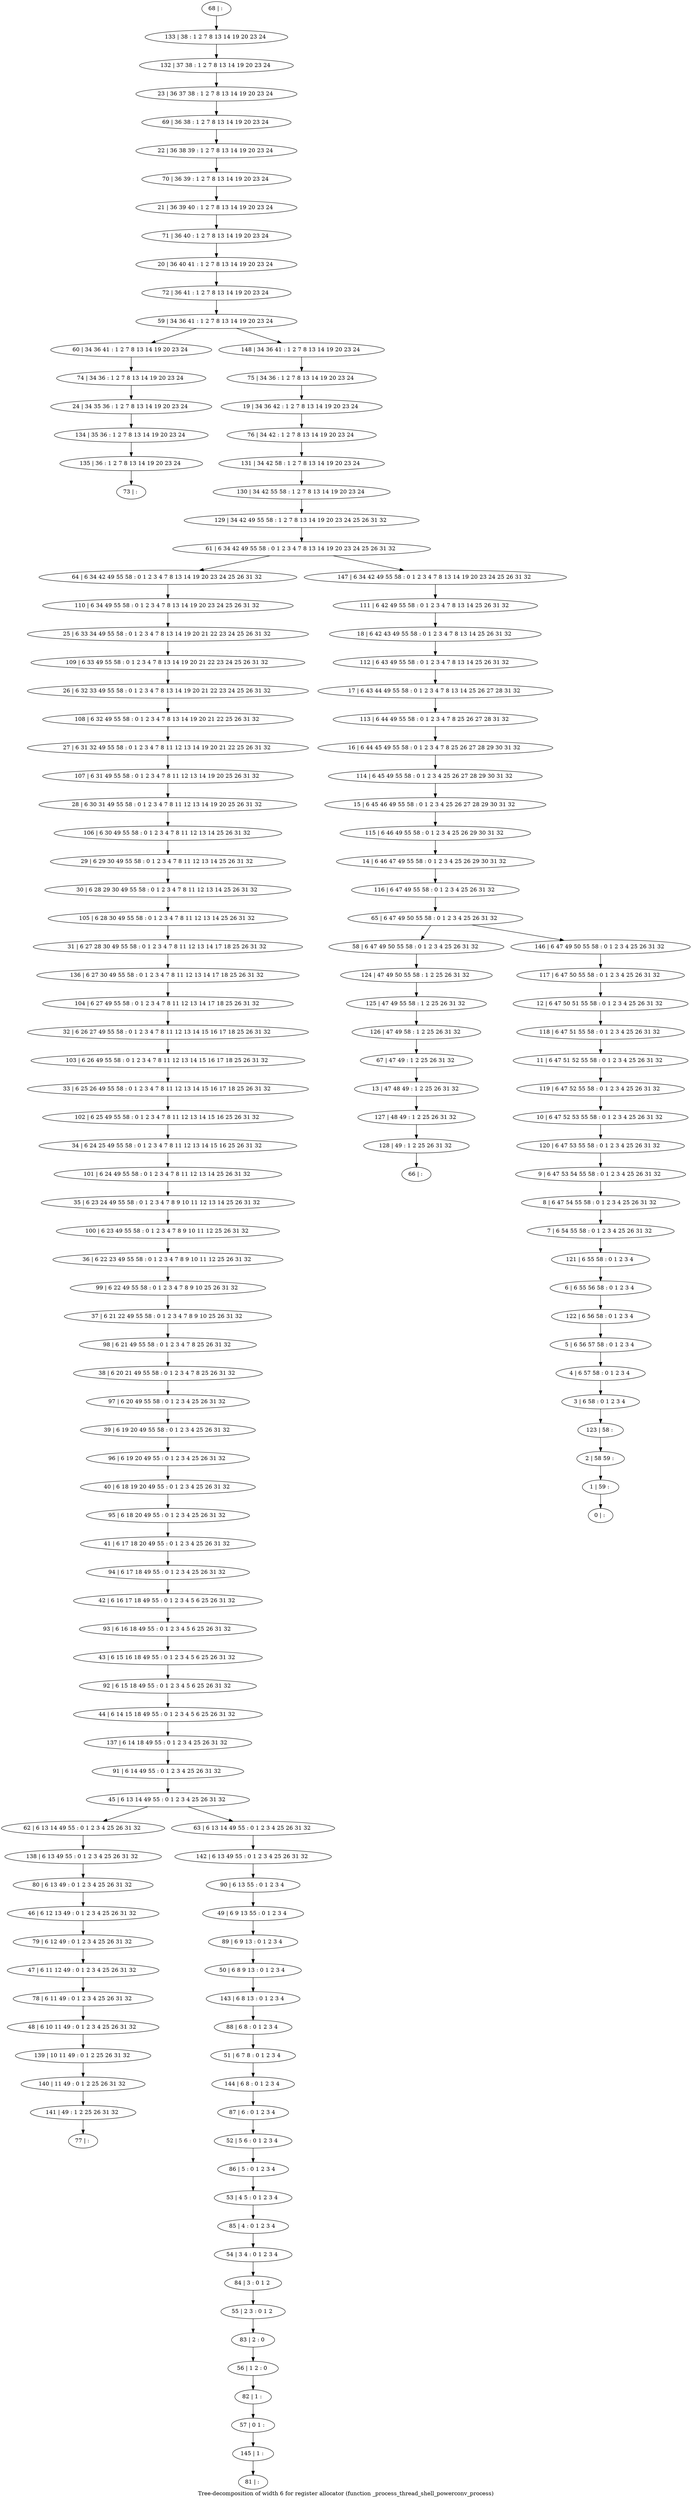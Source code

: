 digraph G {
graph [label="Tree-decomposition of width 6 for register allocator (function _process_thread_shell_powerconv_process)"]
0[label="0 | : "];
1[label="1 | 59 : "];
2[label="2 | 58 59 : "];
3[label="3 | 6 58 : 0 1 2 3 4 "];
4[label="4 | 6 57 58 : 0 1 2 3 4 "];
5[label="5 | 6 56 57 58 : 0 1 2 3 4 "];
6[label="6 | 6 55 56 58 : 0 1 2 3 4 "];
7[label="7 | 6 54 55 58 : 0 1 2 3 4 25 26 31 32 "];
8[label="8 | 6 47 54 55 58 : 0 1 2 3 4 25 26 31 32 "];
9[label="9 | 6 47 53 54 55 58 : 0 1 2 3 4 25 26 31 32 "];
10[label="10 | 6 47 52 53 55 58 : 0 1 2 3 4 25 26 31 32 "];
11[label="11 | 6 47 51 52 55 58 : 0 1 2 3 4 25 26 31 32 "];
12[label="12 | 6 47 50 51 55 58 : 0 1 2 3 4 25 26 31 32 "];
13[label="13 | 47 48 49 : 1 2 25 26 31 32 "];
14[label="14 | 6 46 47 49 55 58 : 0 1 2 3 4 25 26 29 30 31 32 "];
15[label="15 | 6 45 46 49 55 58 : 0 1 2 3 4 25 26 27 28 29 30 31 32 "];
16[label="16 | 6 44 45 49 55 58 : 0 1 2 3 4 7 8 25 26 27 28 29 30 31 32 "];
17[label="17 | 6 43 44 49 55 58 : 0 1 2 3 4 7 8 13 14 25 26 27 28 31 32 "];
18[label="18 | 6 42 43 49 55 58 : 0 1 2 3 4 7 8 13 14 25 26 31 32 "];
19[label="19 | 34 36 42 : 1 2 7 8 13 14 19 20 23 24 "];
20[label="20 | 36 40 41 : 1 2 7 8 13 14 19 20 23 24 "];
21[label="21 | 36 39 40 : 1 2 7 8 13 14 19 20 23 24 "];
22[label="22 | 36 38 39 : 1 2 7 8 13 14 19 20 23 24 "];
23[label="23 | 36 37 38 : 1 2 7 8 13 14 19 20 23 24 "];
24[label="24 | 34 35 36 : 1 2 7 8 13 14 19 20 23 24 "];
25[label="25 | 6 33 34 49 55 58 : 0 1 2 3 4 7 8 13 14 19 20 21 22 23 24 25 26 31 32 "];
26[label="26 | 6 32 33 49 55 58 : 0 1 2 3 4 7 8 13 14 19 20 21 22 23 24 25 26 31 32 "];
27[label="27 | 6 31 32 49 55 58 : 0 1 2 3 4 7 8 11 12 13 14 19 20 21 22 25 26 31 32 "];
28[label="28 | 6 30 31 49 55 58 : 0 1 2 3 4 7 8 11 12 13 14 19 20 25 26 31 32 "];
29[label="29 | 6 29 30 49 55 58 : 0 1 2 3 4 7 8 11 12 13 14 25 26 31 32 "];
30[label="30 | 6 28 29 30 49 55 58 : 0 1 2 3 4 7 8 11 12 13 14 25 26 31 32 "];
31[label="31 | 6 27 28 30 49 55 58 : 0 1 2 3 4 7 8 11 12 13 14 17 18 25 26 31 32 "];
32[label="32 | 6 26 27 49 55 58 : 0 1 2 3 4 7 8 11 12 13 14 15 16 17 18 25 26 31 32 "];
33[label="33 | 6 25 26 49 55 58 : 0 1 2 3 4 7 8 11 12 13 14 15 16 17 18 25 26 31 32 "];
34[label="34 | 6 24 25 49 55 58 : 0 1 2 3 4 7 8 11 12 13 14 15 16 25 26 31 32 "];
35[label="35 | 6 23 24 49 55 58 : 0 1 2 3 4 7 8 9 10 11 12 13 14 25 26 31 32 "];
36[label="36 | 6 22 23 49 55 58 : 0 1 2 3 4 7 8 9 10 11 12 25 26 31 32 "];
37[label="37 | 6 21 22 49 55 58 : 0 1 2 3 4 7 8 9 10 25 26 31 32 "];
38[label="38 | 6 20 21 49 55 58 : 0 1 2 3 4 7 8 25 26 31 32 "];
39[label="39 | 6 19 20 49 55 58 : 0 1 2 3 4 25 26 31 32 "];
40[label="40 | 6 18 19 20 49 55 : 0 1 2 3 4 25 26 31 32 "];
41[label="41 | 6 17 18 20 49 55 : 0 1 2 3 4 25 26 31 32 "];
42[label="42 | 6 16 17 18 49 55 : 0 1 2 3 4 5 6 25 26 31 32 "];
43[label="43 | 6 15 16 18 49 55 : 0 1 2 3 4 5 6 25 26 31 32 "];
44[label="44 | 6 14 15 18 49 55 : 0 1 2 3 4 5 6 25 26 31 32 "];
45[label="45 | 6 13 14 49 55 : 0 1 2 3 4 25 26 31 32 "];
46[label="46 | 6 12 13 49 : 0 1 2 3 4 25 26 31 32 "];
47[label="47 | 6 11 12 49 : 0 1 2 3 4 25 26 31 32 "];
48[label="48 | 6 10 11 49 : 0 1 2 3 4 25 26 31 32 "];
49[label="49 | 6 9 13 55 : 0 1 2 3 4 "];
50[label="50 | 6 8 9 13 : 0 1 2 3 4 "];
51[label="51 | 6 7 8 : 0 1 2 3 4 "];
52[label="52 | 5 6 : 0 1 2 3 4 "];
53[label="53 | 4 5 : 0 1 2 3 4 "];
54[label="54 | 3 4 : 0 1 2 3 4 "];
55[label="55 | 2 3 : 0 1 2 "];
56[label="56 | 1 2 : 0 "];
57[label="57 | 0 1 : "];
58[label="58 | 6 47 49 50 55 58 : 0 1 2 3 4 25 26 31 32 "];
59[label="59 | 34 36 41 : 1 2 7 8 13 14 19 20 23 24 "];
60[label="60 | 34 36 41 : 1 2 7 8 13 14 19 20 23 24 "];
61[label="61 | 6 34 42 49 55 58 : 0 1 2 3 4 7 8 13 14 19 20 23 24 25 26 31 32 "];
62[label="62 | 6 13 14 49 55 : 0 1 2 3 4 25 26 31 32 "];
63[label="63 | 6 13 14 49 55 : 0 1 2 3 4 25 26 31 32 "];
64[label="64 | 6 34 42 49 55 58 : 0 1 2 3 4 7 8 13 14 19 20 23 24 25 26 31 32 "];
65[label="65 | 6 47 49 50 55 58 : 0 1 2 3 4 25 26 31 32 "];
66[label="66 | : "];
67[label="67 | 47 49 : 1 2 25 26 31 32 "];
68[label="68 | : "];
69[label="69 | 36 38 : 1 2 7 8 13 14 19 20 23 24 "];
70[label="70 | 36 39 : 1 2 7 8 13 14 19 20 23 24 "];
71[label="71 | 36 40 : 1 2 7 8 13 14 19 20 23 24 "];
72[label="72 | 36 41 : 1 2 7 8 13 14 19 20 23 24 "];
73[label="73 | : "];
74[label="74 | 34 36 : 1 2 7 8 13 14 19 20 23 24 "];
75[label="75 | 34 36 : 1 2 7 8 13 14 19 20 23 24 "];
76[label="76 | 34 42 : 1 2 7 8 13 14 19 20 23 24 "];
77[label="77 | : "];
78[label="78 | 6 11 49 : 0 1 2 3 4 25 26 31 32 "];
79[label="79 | 6 12 49 : 0 1 2 3 4 25 26 31 32 "];
80[label="80 | 6 13 49 : 0 1 2 3 4 25 26 31 32 "];
81[label="81 | : "];
82[label="82 | 1 : "];
83[label="83 | 2 : 0 "];
84[label="84 | 3 : 0 1 2 "];
85[label="85 | 4 : 0 1 2 3 4 "];
86[label="86 | 5 : 0 1 2 3 4 "];
87[label="87 | 6 : 0 1 2 3 4 "];
88[label="88 | 6 8 : 0 1 2 3 4 "];
89[label="89 | 6 9 13 : 0 1 2 3 4 "];
90[label="90 | 6 13 55 : 0 1 2 3 4 "];
91[label="91 | 6 14 49 55 : 0 1 2 3 4 25 26 31 32 "];
92[label="92 | 6 15 18 49 55 : 0 1 2 3 4 5 6 25 26 31 32 "];
93[label="93 | 6 16 18 49 55 : 0 1 2 3 4 5 6 25 26 31 32 "];
94[label="94 | 6 17 18 49 55 : 0 1 2 3 4 25 26 31 32 "];
95[label="95 | 6 18 20 49 55 : 0 1 2 3 4 25 26 31 32 "];
96[label="96 | 6 19 20 49 55 : 0 1 2 3 4 25 26 31 32 "];
97[label="97 | 6 20 49 55 58 : 0 1 2 3 4 25 26 31 32 "];
98[label="98 | 6 21 49 55 58 : 0 1 2 3 4 7 8 25 26 31 32 "];
99[label="99 | 6 22 49 55 58 : 0 1 2 3 4 7 8 9 10 25 26 31 32 "];
100[label="100 | 6 23 49 55 58 : 0 1 2 3 4 7 8 9 10 11 12 25 26 31 32 "];
101[label="101 | 6 24 49 55 58 : 0 1 2 3 4 7 8 11 12 13 14 25 26 31 32 "];
102[label="102 | 6 25 49 55 58 : 0 1 2 3 4 7 8 11 12 13 14 15 16 25 26 31 32 "];
103[label="103 | 6 26 49 55 58 : 0 1 2 3 4 7 8 11 12 13 14 15 16 17 18 25 26 31 32 "];
104[label="104 | 6 27 49 55 58 : 0 1 2 3 4 7 8 11 12 13 14 17 18 25 26 31 32 "];
105[label="105 | 6 28 30 49 55 58 : 0 1 2 3 4 7 8 11 12 13 14 25 26 31 32 "];
106[label="106 | 6 30 49 55 58 : 0 1 2 3 4 7 8 11 12 13 14 25 26 31 32 "];
107[label="107 | 6 31 49 55 58 : 0 1 2 3 4 7 8 11 12 13 14 19 20 25 26 31 32 "];
108[label="108 | 6 32 49 55 58 : 0 1 2 3 4 7 8 13 14 19 20 21 22 25 26 31 32 "];
109[label="109 | 6 33 49 55 58 : 0 1 2 3 4 7 8 13 14 19 20 21 22 23 24 25 26 31 32 "];
110[label="110 | 6 34 49 55 58 : 0 1 2 3 4 7 8 13 14 19 20 23 24 25 26 31 32 "];
111[label="111 | 6 42 49 55 58 : 0 1 2 3 4 7 8 13 14 25 26 31 32 "];
112[label="112 | 6 43 49 55 58 : 0 1 2 3 4 7 8 13 14 25 26 31 32 "];
113[label="113 | 6 44 49 55 58 : 0 1 2 3 4 7 8 25 26 27 28 31 32 "];
114[label="114 | 6 45 49 55 58 : 0 1 2 3 4 25 26 27 28 29 30 31 32 "];
115[label="115 | 6 46 49 55 58 : 0 1 2 3 4 25 26 29 30 31 32 "];
116[label="116 | 6 47 49 55 58 : 0 1 2 3 4 25 26 31 32 "];
117[label="117 | 6 47 50 55 58 : 0 1 2 3 4 25 26 31 32 "];
118[label="118 | 6 47 51 55 58 : 0 1 2 3 4 25 26 31 32 "];
119[label="119 | 6 47 52 55 58 : 0 1 2 3 4 25 26 31 32 "];
120[label="120 | 6 47 53 55 58 : 0 1 2 3 4 25 26 31 32 "];
121[label="121 | 6 55 58 : 0 1 2 3 4 "];
122[label="122 | 6 56 58 : 0 1 2 3 4 "];
123[label="123 | 58 : "];
124[label="124 | 47 49 50 55 58 : 1 2 25 26 31 32 "];
125[label="125 | 47 49 55 58 : 1 2 25 26 31 32 "];
126[label="126 | 47 49 58 : 1 2 25 26 31 32 "];
127[label="127 | 48 49 : 1 2 25 26 31 32 "];
128[label="128 | 49 : 1 2 25 26 31 32 "];
129[label="129 | 34 42 49 55 58 : 1 2 7 8 13 14 19 20 23 24 25 26 31 32 "];
130[label="130 | 34 42 55 58 : 1 2 7 8 13 14 19 20 23 24 "];
131[label="131 | 34 42 58 : 1 2 7 8 13 14 19 20 23 24 "];
132[label="132 | 37 38 : 1 2 7 8 13 14 19 20 23 24 "];
133[label="133 | 38 : 1 2 7 8 13 14 19 20 23 24 "];
134[label="134 | 35 36 : 1 2 7 8 13 14 19 20 23 24 "];
135[label="135 | 36 : 1 2 7 8 13 14 19 20 23 24 "];
136[label="136 | 6 27 30 49 55 58 : 0 1 2 3 4 7 8 11 12 13 14 17 18 25 26 31 32 "];
137[label="137 | 6 14 18 49 55 : 0 1 2 3 4 25 26 31 32 "];
138[label="138 | 6 13 49 55 : 0 1 2 3 4 25 26 31 32 "];
139[label="139 | 10 11 49 : 0 1 2 25 26 31 32 "];
140[label="140 | 11 49 : 0 1 2 25 26 31 32 "];
141[label="141 | 49 : 1 2 25 26 31 32 "];
142[label="142 | 6 13 49 55 : 0 1 2 3 4 25 26 31 32 "];
143[label="143 | 6 8 13 : 0 1 2 3 4 "];
144[label="144 | 6 8 : 0 1 2 3 4 "];
145[label="145 | 1 : "];
146[label="146 | 6 47 49 50 55 58 : 0 1 2 3 4 25 26 31 32 "];
147[label="147 | 6 34 42 49 55 58 : 0 1 2 3 4 7 8 13 14 19 20 23 24 25 26 31 32 "];
148[label="148 | 34 36 41 : 1 2 7 8 13 14 19 20 23 24 "];
29->30 ;
45->62 ;
45->63 ;
67->13 ;
74->24 ;
60->74 ;
78->48 ;
47->78 ;
79->47 ;
46->79 ;
80->46 ;
82->57 ;
56->82 ;
83->56 ;
55->83 ;
84->55 ;
54->84 ;
85->54 ;
53->85 ;
86->53 ;
52->86 ;
87->52 ;
88->51 ;
89->50 ;
49->89 ;
90->49 ;
91->45 ;
92->44 ;
43->92 ;
93->43 ;
42->93 ;
94->42 ;
41->94 ;
95->41 ;
40->95 ;
96->40 ;
39->96 ;
97->39 ;
38->97 ;
98->38 ;
37->98 ;
99->37 ;
36->99 ;
100->36 ;
35->100 ;
101->35 ;
34->101 ;
102->34 ;
33->102 ;
103->33 ;
32->103 ;
104->32 ;
105->31 ;
30->105 ;
106->29 ;
28->106 ;
107->28 ;
27->107 ;
108->27 ;
26->108 ;
109->26 ;
25->109 ;
110->25 ;
64->110 ;
58->124 ;
124->125 ;
126->67 ;
125->126 ;
13->127 ;
128->66 ;
127->128 ;
24->134 ;
135->73 ;
134->135 ;
136->104 ;
31->136 ;
137->91 ;
44->137 ;
138->80 ;
62->138 ;
48->139 ;
139->140 ;
141->77 ;
140->141 ;
142->90 ;
63->142 ;
143->88 ;
50->143 ;
144->87 ;
51->144 ;
145->81 ;
57->145 ;
68->133 ;
133->132 ;
132->23 ;
23->69 ;
69->22 ;
22->70 ;
70->21 ;
21->71 ;
71->20 ;
20->72 ;
72->59 ;
75->19 ;
19->76 ;
76->131 ;
131->130 ;
130->129 ;
129->61 ;
111->18 ;
18->112 ;
112->17 ;
17->113 ;
113->16 ;
16->114 ;
114->15 ;
15->115 ;
115->14 ;
14->116 ;
116->65 ;
117->12 ;
12->118 ;
118->11 ;
11->119 ;
119->10 ;
10->120 ;
120->9 ;
9->8 ;
8->7 ;
7->121 ;
121->6 ;
6->122 ;
122->5 ;
5->4 ;
4->3 ;
3->123 ;
123->2 ;
2->1 ;
1->0 ;
146->117 ;
147->111 ;
148->75 ;
65->58 ;
65->146 ;
61->64 ;
61->147 ;
59->60 ;
59->148 ;
}
